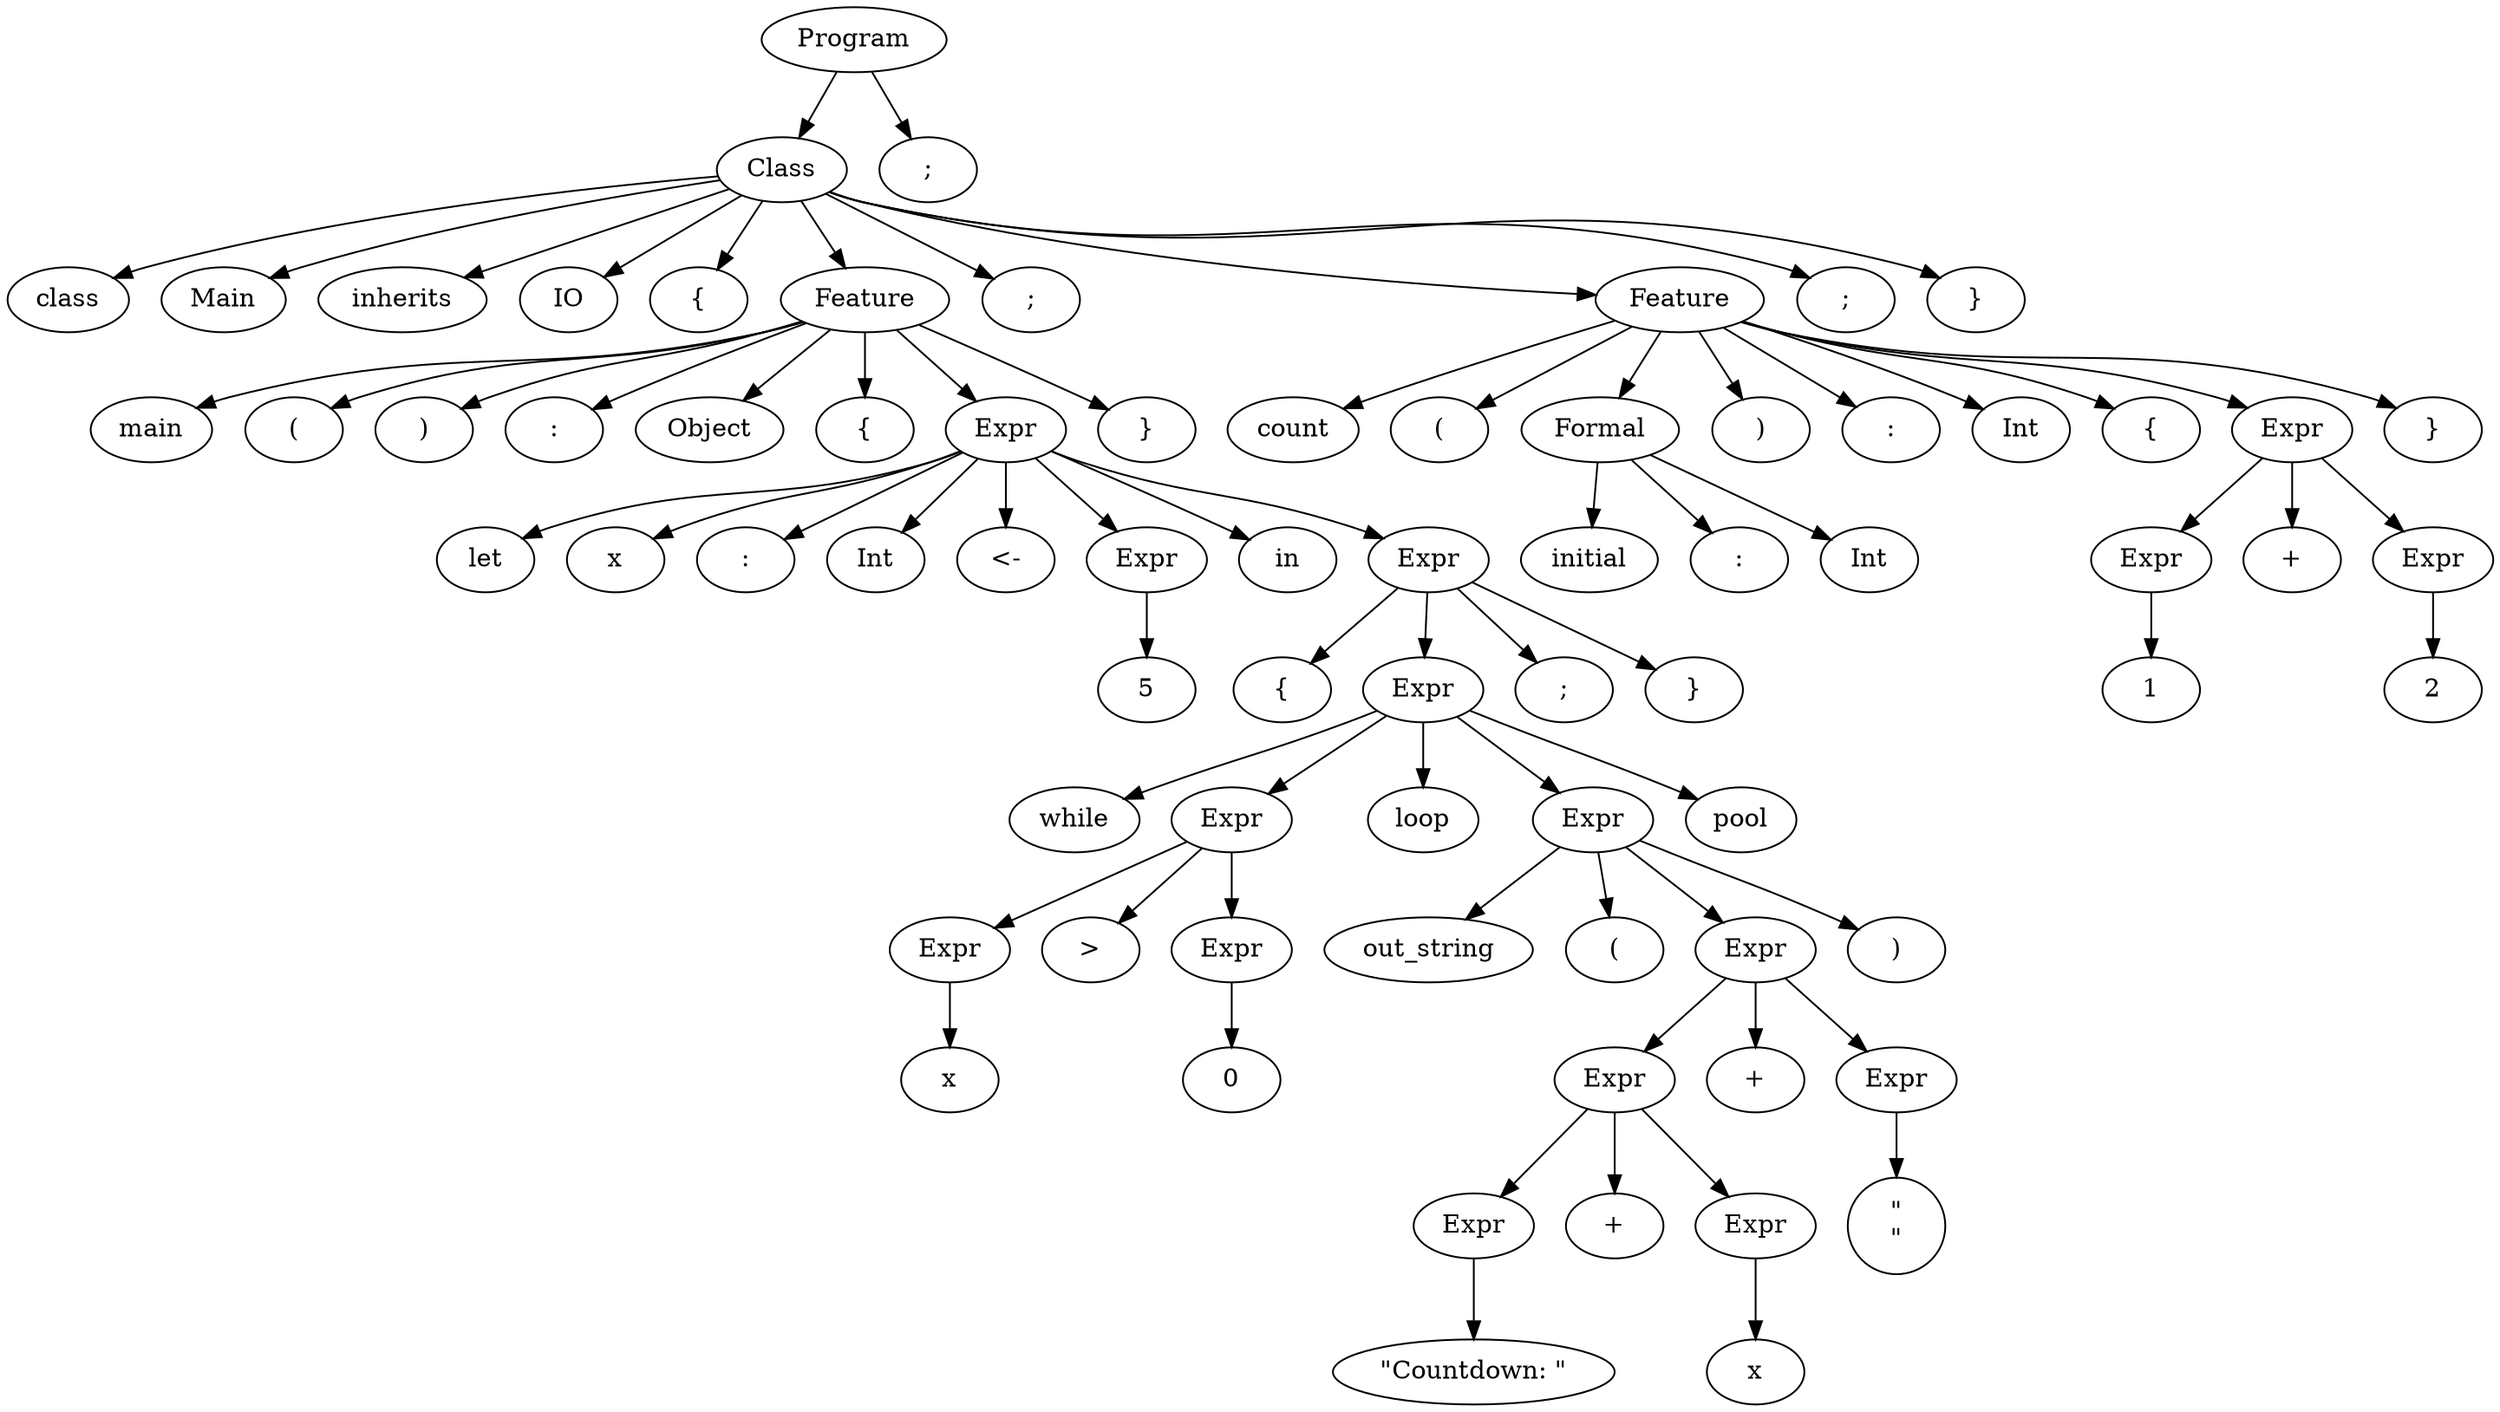 digraph {
	0 [label=Program]
	0 -> 1
	1 [label=Class]
	1 -> 2
	2 [label=class]
	1 -> 3
	3 [label=Main]
	1 -> 4
	4 [label=inherits]
	1 -> 5
	5 [label=IO]
	1 -> 6
	6 [label="{"]
	1 -> 7
	7 [label=Feature]
	7 -> 8
	8 [label=main]
	7 -> 9
	9 [label="("]
	7 -> 10
	10 [label=")"]
	7 -> 11
	11 [label=":"]
	7 -> 12
	12 [label=Object]
	7 -> 13
	13 [label="{"]
	7 -> 14
	14 [label=Expr]
	14 -> 15
	15 [label=let]
	14 -> 16
	16 [label=x]
	14 -> 17
	17 [label=":"]
	14 -> 18
	18 [label=Int]
	14 -> 19
	19 [label="<-"]
	14 -> 20
	20 [label=Expr]
	20 -> 21
	21 [label=5]
	14 -> 22
	22 [label=in]
	14 -> 23
	23 [label=Expr]
	23 -> 24
	24 [label="{"]
	23 -> 25
	25 [label=Expr]
	25 -> 26
	26 [label=while]
	25 -> 27
	27 [label=Expr]
	27 -> 28
	28 [label=Expr]
	28 -> 29
	29 [label=x]
	27 -> 30
	30 [label=">"]
	27 -> 31
	31 [label=Expr]
	31 -> 32
	32 [label=0]
	25 -> 33
	33 [label=loop]
	25 -> 34
	34 [label=Expr]
	34 -> 35
	35 [label=out_string]
	34 -> 36
	36 [label="("]
	34 -> 37
	37 [label=Expr]
	37 -> 38
	38 [label=Expr]
	38 -> 39
	39 [label=Expr]
	39 -> 40
	40 [label="\"Countdown: \""]
	38 -> 41
	41 [label="+"]
	38 -> 42
	42 [label=Expr]
	42 -> 43
	43 [label=x]
	37 -> 44
	44 [label="+"]
	37 -> 45
	45 [label=Expr]
	45 -> 46
	46 [label="\"\n\""]
	34 -> 47
	47 [label=")"]
	25 -> 48
	48 [label=pool]
	23 -> 49
	49 [label=";"]
	23 -> 50
	50 [label="}"]
	7 -> 51
	51 [label="}"]
	1 -> 52
	52 [label=";"]
	1 -> 53
	53 [label=Feature]
	53 -> 54
	54 [label=count]
	53 -> 55
	55 [label="("]
	53 -> 56
	56 [label=Formal]
	56 -> 57
	57 [label=initial]
	56 -> 58
	58 [label=":"]
	56 -> 59
	59 [label=Int]
	53 -> 60
	60 [label=")"]
	53 -> 61
	61 [label=":"]
	53 -> 62
	62 [label=Int]
	53 -> 63
	63 [label="{"]
	53 -> 64
	64 [label=Expr]
	64 -> 65
	65 [label=Expr]
	65 -> 66
	66 [label=1]
	64 -> 67
	67 [label="+"]
	64 -> 68
	68 [label=Expr]
	68 -> 69
	69 [label=2]
	53 -> 70
	70 [label="}"]
	1 -> 71
	71 [label=";"]
	1 -> 72
	72 [label="}"]
	0 -> 73
	73 [label=";"]
}
